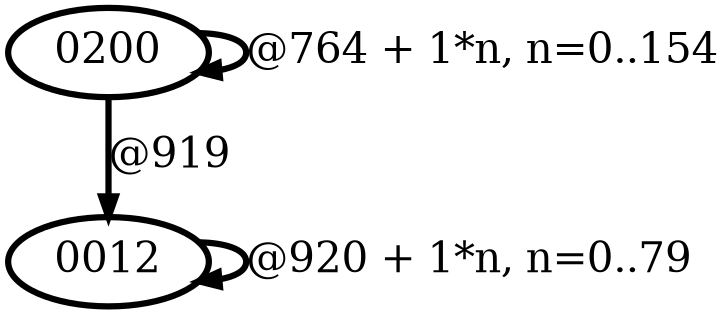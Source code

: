 digraph G {
        node [style=rounded, penwidth=3, fontsize=20, shape=oval];
        "0200" -> "0200" [label="@764 + 1*n, n=0..154", color=black,arrowsize=1,style=bold,penwidth=3,fontsize=20];
"0200" -> "0012" [label="@919", color=black,arrowsize=1,style=bold,penwidth=3,fontsize=20];
"0012" -> "0012" [label="@920 + 1*n, n=0..79", color=black,arrowsize=1,style=bold,penwidth=3,fontsize=20];
}
